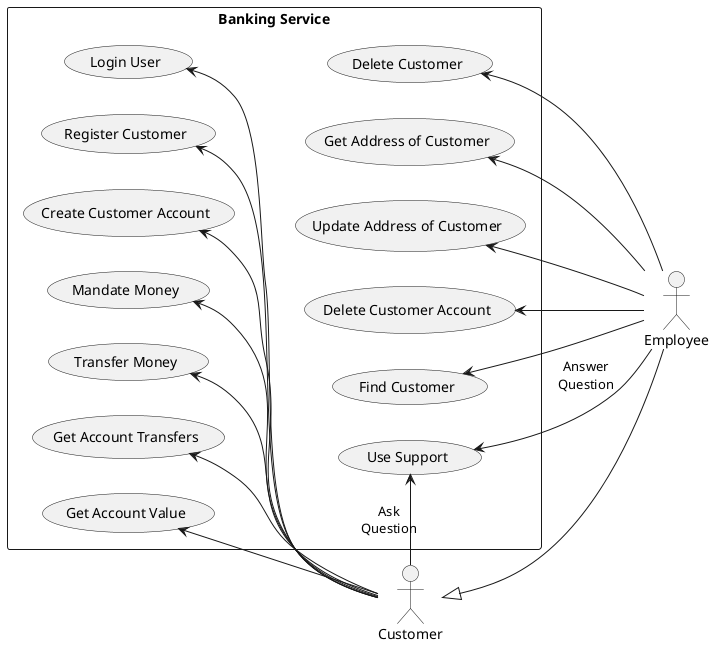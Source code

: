 @startuml

left to right direction
skinparam monochrome true

actor "Customer" as c
actor "Employee" as e

c <|-- e

rectangle "Banking Service" as Banking {

  usecase "Create Customer Account" as uc11
  usecase "Find Customer" as uc12
  usecase "Delete Customer" as uc13
  usecase "Get Address of Customer" as uc14
  usecase "Update Address of Customer" as uc15
  usecase "Mandate Money" as uc16
  usecase "Delete Customer Account" as uc17

  usecase "Login User" as uc21

  usecase "Use Support" as uc31

  usecase "Transfer Money" as uc41
  usecase "Get Account Transfers" as uc42
  usecase "Get Account Value" as uc43
  usecase "Register Customer" as uc44
}

' Customer Service
uc11 <-- c
uc16 <-- c

e --> uc12
e --> uc13
e --> uc14
e --> uc15
e --> uc17


' Session Service
uc21 <-- c


' Support Service
'uc31 --> chat
uc31 <-- c : Ask\nQuestion
e --> uc31 : Answer\nQuestion


' Banking Service
uc41 <-- c
uc42 <-- c
uc43 <-- c
uc44 <-- c

' Layout
uc21 -[hidden]-> uc12
uc21 -[hidden]-> uc13
uc21 -[hidden]-> uc14
uc21 -[hidden]-> uc15
uc21 -[hidden]-> uc17
uc44 -[hidden]-> uc31

@enduml